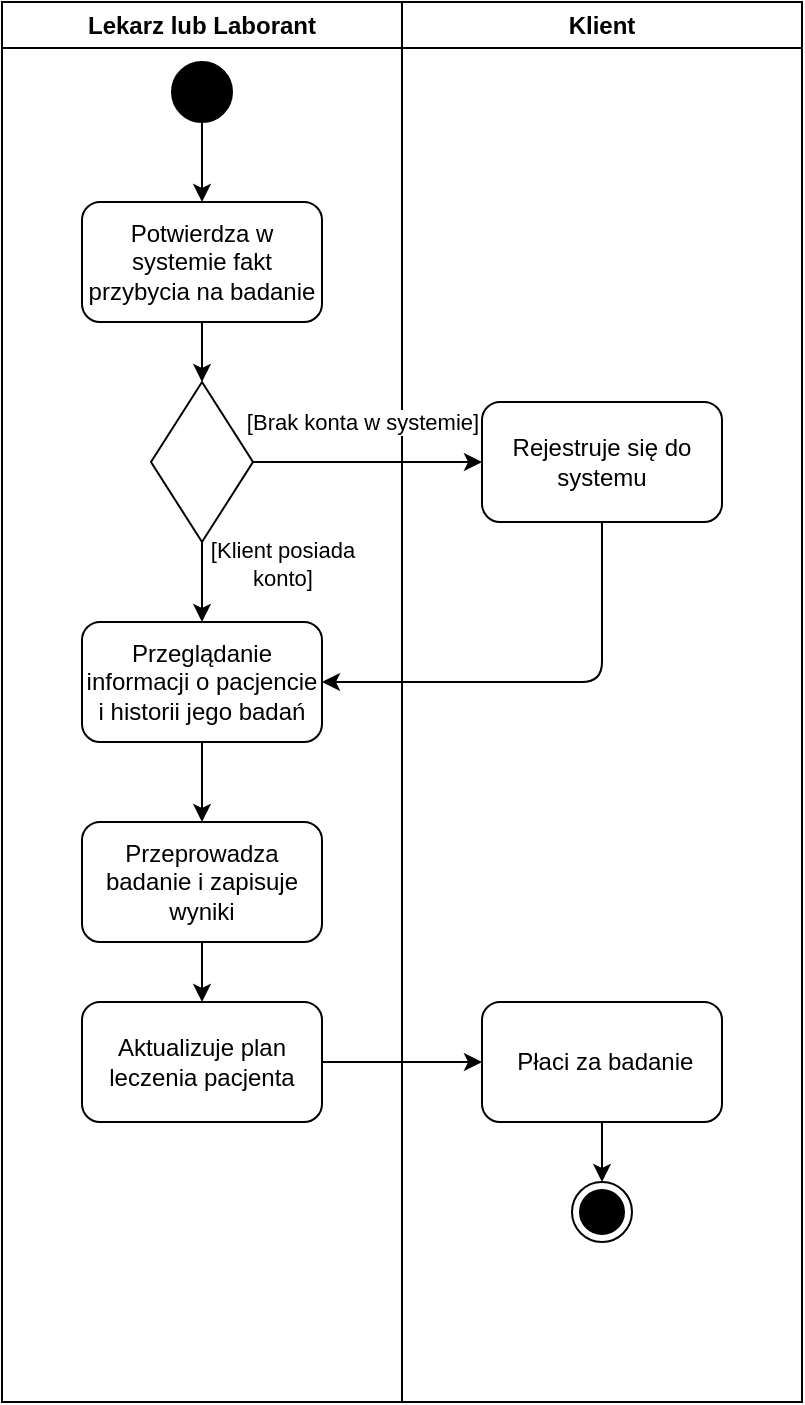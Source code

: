 <mxfile>
    <diagram id="EbwHdO36I0kdPgTt6zOf" name="Page-1">
        <mxGraphModel dx="1216" dy="792" grid="1" gridSize="10" guides="1" tooltips="1" connect="1" arrows="1" fold="1" page="1" pageScale="1" pageWidth="827" pageHeight="1169" math="0" shadow="0">
            <root>
                <mxCell id="0"/>
                <mxCell id="1" parent="0"/>
                <mxCell id="7" value="Lekarz lub Laborant" style="swimlane;whiteSpace=wrap;html=1;" parent="1" vertex="1">
                    <mxGeometry x="290" y="10" width="200" height="700" as="geometry"/>
                </mxCell>
                <mxCell id="2" value="" style="ellipse;fillColor=strokeColor;" parent="7" vertex="1">
                    <mxGeometry x="85" y="30" width="30" height="30" as="geometry"/>
                </mxCell>
                <mxCell id="3" value="Potwierdza w systemie fakt przybycia na badanie" style="rounded=1;whiteSpace=wrap;html=1;" parent="7" vertex="1">
                    <mxGeometry x="40" y="100" width="120" height="60" as="geometry"/>
                </mxCell>
                <mxCell id="4" style="edgeStyle=none;html=1;exitX=0.5;exitY=1;exitDx=0;exitDy=0;entryX=0.5;entryY=0;entryDx=0;entryDy=0;" parent="7" source="2" target="3" edge="1">
                    <mxGeometry relative="1" as="geometry"/>
                </mxCell>
                <mxCell id="6" style="edgeStyle=none;html=1;exitX=0.5;exitY=1;exitDx=0;exitDy=0;entryX=0.5;entryY=0;entryDx=0;entryDy=0;" parent="7" source="3" target="5" edge="1">
                    <mxGeometry relative="1" as="geometry"/>
                </mxCell>
                <mxCell id="13" style="edgeStyle=none;html=1;exitX=0.5;exitY=1;exitDx=0;exitDy=0;entryX=0.5;entryY=0;entryDx=0;entryDy=0;" parent="7" source="5" target="12" edge="1">
                    <mxGeometry relative="1" as="geometry"/>
                </mxCell>
                <mxCell id="15" value="[Klient posiada &lt;br&gt;konto]" style="edgeLabel;html=1;align=center;verticalAlign=middle;resizable=0;points=[];" parent="13" vertex="1" connectable="0">
                    <mxGeometry x="-0.469" relative="1" as="geometry">
                        <mxPoint x="40" as="offset"/>
                    </mxGeometry>
                </mxCell>
                <mxCell id="5" value="" style="rhombus;whiteSpace=wrap;html=1;" parent="7" vertex="1">
                    <mxGeometry x="74.5" y="190" width="51" height="80" as="geometry"/>
                </mxCell>
                <mxCell id="18" style="edgeStyle=none;html=1;exitX=0.5;exitY=1;exitDx=0;exitDy=0;entryX=0.5;entryY=0;entryDx=0;entryDy=0;" parent="7" source="12" target="17" edge="1">
                    <mxGeometry relative="1" as="geometry"/>
                </mxCell>
                <mxCell id="12" value="Przeglądanie informacji o pacjencie i historii jego badań" style="rounded=1;whiteSpace=wrap;html=1;" parent="7" vertex="1">
                    <mxGeometry x="40" y="310" width="120" height="60" as="geometry"/>
                </mxCell>
                <mxCell id="20" style="edgeStyle=none;html=1;exitX=0.5;exitY=1;exitDx=0;exitDy=0;entryX=0.5;entryY=0;entryDx=0;entryDy=0;" parent="7" source="17" target="19" edge="1">
                    <mxGeometry relative="1" as="geometry"/>
                </mxCell>
                <mxCell id="17" value="Przeprowadza badanie i zapisuje wyniki" style="rounded=1;whiteSpace=wrap;html=1;" parent="7" vertex="1">
                    <mxGeometry x="40" y="410" width="120" height="60" as="geometry"/>
                </mxCell>
                <mxCell id="19" value="Aktualizuje plan leczenia pacjenta" style="rounded=1;whiteSpace=wrap;html=1;" parent="7" vertex="1">
                    <mxGeometry x="40" y="500" width="120" height="60" as="geometry"/>
                </mxCell>
                <mxCell id="8" value="Klient" style="swimlane;whiteSpace=wrap;html=1;" parent="1" vertex="1">
                    <mxGeometry x="490" y="10" width="200" height="700" as="geometry"/>
                </mxCell>
                <mxCell id="9" value="Rejestruje się do systemu" style="rounded=1;whiteSpace=wrap;html=1;" parent="8" vertex="1">
                    <mxGeometry x="40" y="200" width="120" height="60" as="geometry"/>
                </mxCell>
                <mxCell id="24" style="edgeStyle=none;html=1;exitX=0.5;exitY=1;exitDx=0;exitDy=0;entryX=0.5;entryY=0;entryDx=0;entryDy=0;" parent="8" source="21" target="23" edge="1">
                    <mxGeometry relative="1" as="geometry"/>
                </mxCell>
                <mxCell id="21" value="&amp;nbsp;Płaci za badanie" style="rounded=1;whiteSpace=wrap;html=1;" parent="8" vertex="1">
                    <mxGeometry x="40" y="500" width="120" height="60" as="geometry"/>
                </mxCell>
                <mxCell id="23" value="" style="ellipse;html=1;shape=endState;fillColor=strokeColor;" parent="8" vertex="1">
                    <mxGeometry x="85" y="590" width="30" height="30" as="geometry"/>
                </mxCell>
                <mxCell id="10" style="edgeStyle=none;html=1;exitX=1;exitY=0.5;exitDx=0;exitDy=0;entryX=0;entryY=0.5;entryDx=0;entryDy=0;" parent="1" source="5" target="9" edge="1">
                    <mxGeometry relative="1" as="geometry"/>
                </mxCell>
                <mxCell id="11" value="[Brak konta w systemie]" style="edgeLabel;html=1;align=center;verticalAlign=middle;resizable=0;points=[];" parent="10" vertex="1" connectable="0">
                    <mxGeometry x="-0.222" y="-1" relative="1" as="geometry">
                        <mxPoint x="10" y="-21" as="offset"/>
                    </mxGeometry>
                </mxCell>
                <mxCell id="14" style="edgeStyle=none;html=1;exitX=0.5;exitY=1;exitDx=0;exitDy=0;entryX=1;entryY=0.5;entryDx=0;entryDy=0;" parent="1" source="9" target="12" edge="1">
                    <mxGeometry relative="1" as="geometry">
                        <Array as="points">
                            <mxPoint x="590" y="350"/>
                        </Array>
                    </mxGeometry>
                </mxCell>
                <mxCell id="22" style="edgeStyle=none;html=1;exitX=1;exitY=0.5;exitDx=0;exitDy=0;entryX=0;entryY=0.5;entryDx=0;entryDy=0;" parent="1" source="19" target="21" edge="1">
                    <mxGeometry relative="1" as="geometry"/>
                </mxCell>
            </root>
        </mxGraphModel>
    </diagram>
</mxfile>